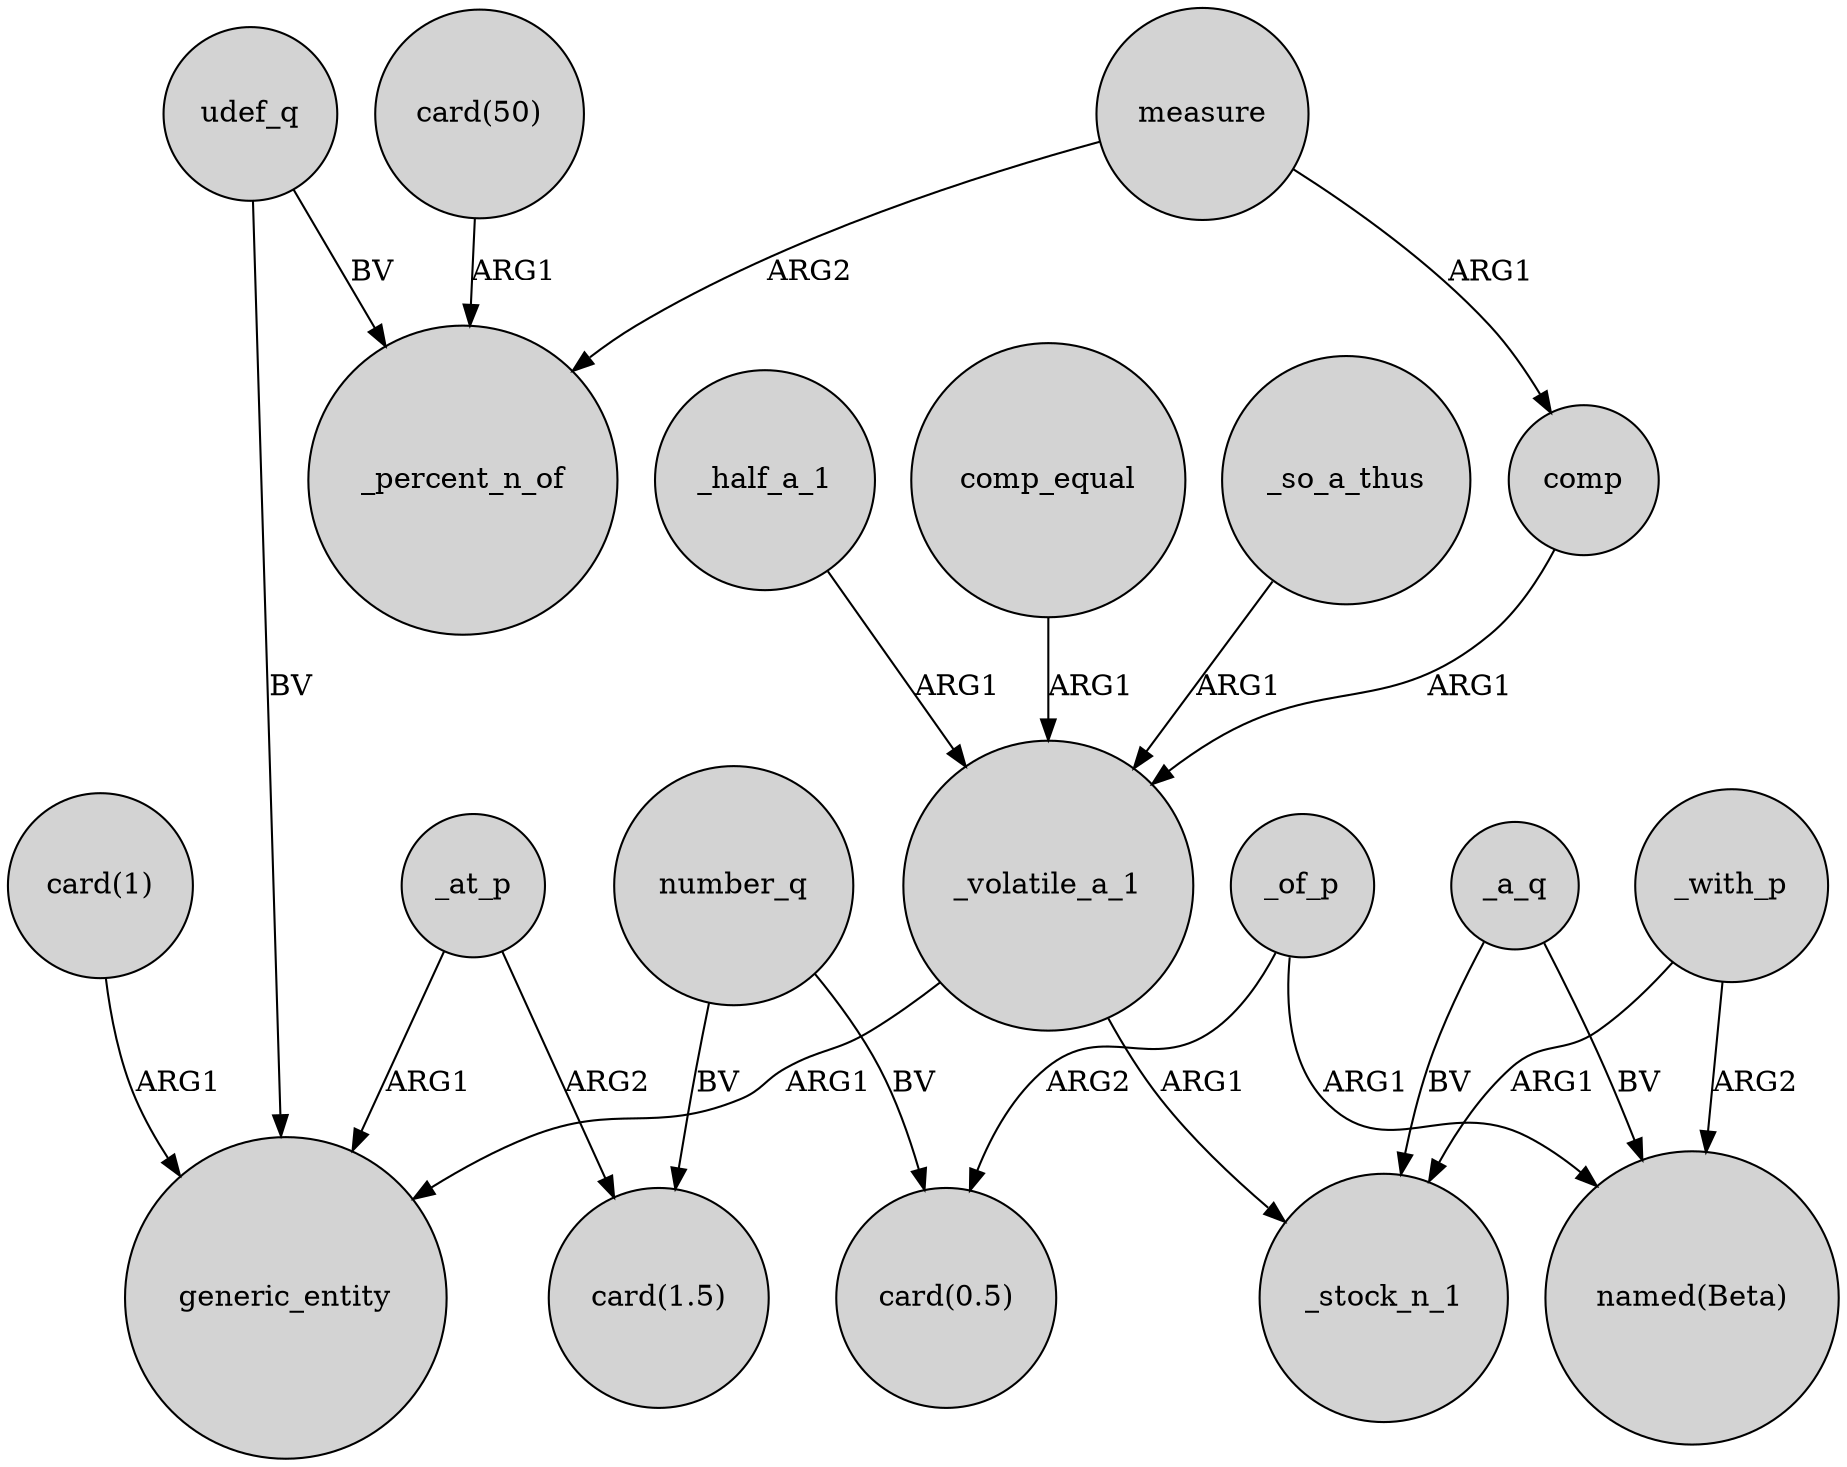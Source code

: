 digraph {
	node [shape=circle style=filled]
	number_q -> "card(1.5)" [label=BV]
	udef_q -> generic_entity [label=BV]
	_a_q -> "named(Beta)" [label=BV]
	_volatile_a_1 -> _stock_n_1 [label=ARG1]
	_a_q -> _stock_n_1 [label=BV]
	measure -> comp [label=ARG1]
	number_q -> "card(0.5)" [label=BV]
	_of_p -> "card(0.5)" [label=ARG2]
	_at_p -> generic_entity [label=ARG1]
	_with_p -> "named(Beta)" [label=ARG2]
	_with_p -> _stock_n_1 [label=ARG1]
	"card(50)" -> _percent_n_of [label=ARG1]
	comp -> _volatile_a_1 [label=ARG1]
	measure -> _percent_n_of [label=ARG2]
	_half_a_1 -> _volatile_a_1 [label=ARG1]
	_at_p -> "card(1.5)" [label=ARG2]
	"card(1)" -> generic_entity [label=ARG1]
	_of_p -> "named(Beta)" [label=ARG1]
	udef_q -> _percent_n_of [label=BV]
	_volatile_a_1 -> generic_entity [label=ARG1]
	comp_equal -> _volatile_a_1 [label=ARG1]
	_so_a_thus -> _volatile_a_1 [label=ARG1]
}
